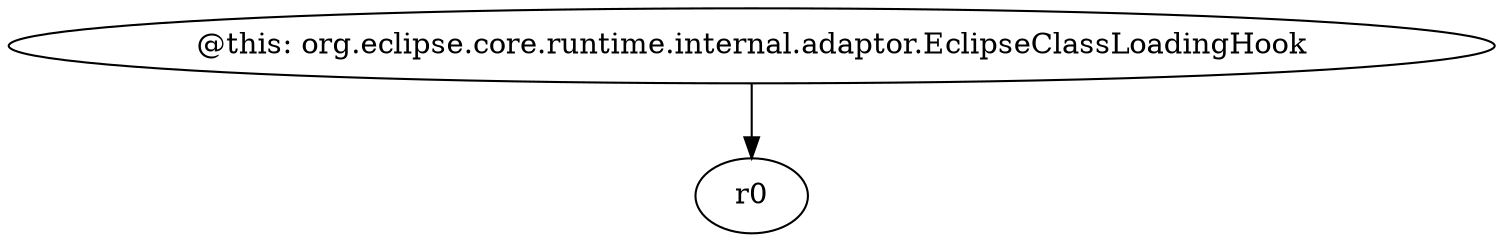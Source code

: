 digraph g {
0[label="@this: org.eclipse.core.runtime.internal.adaptor.EclipseClassLoadingHook"]
1[label="r0"]
0->1[label=""]
}